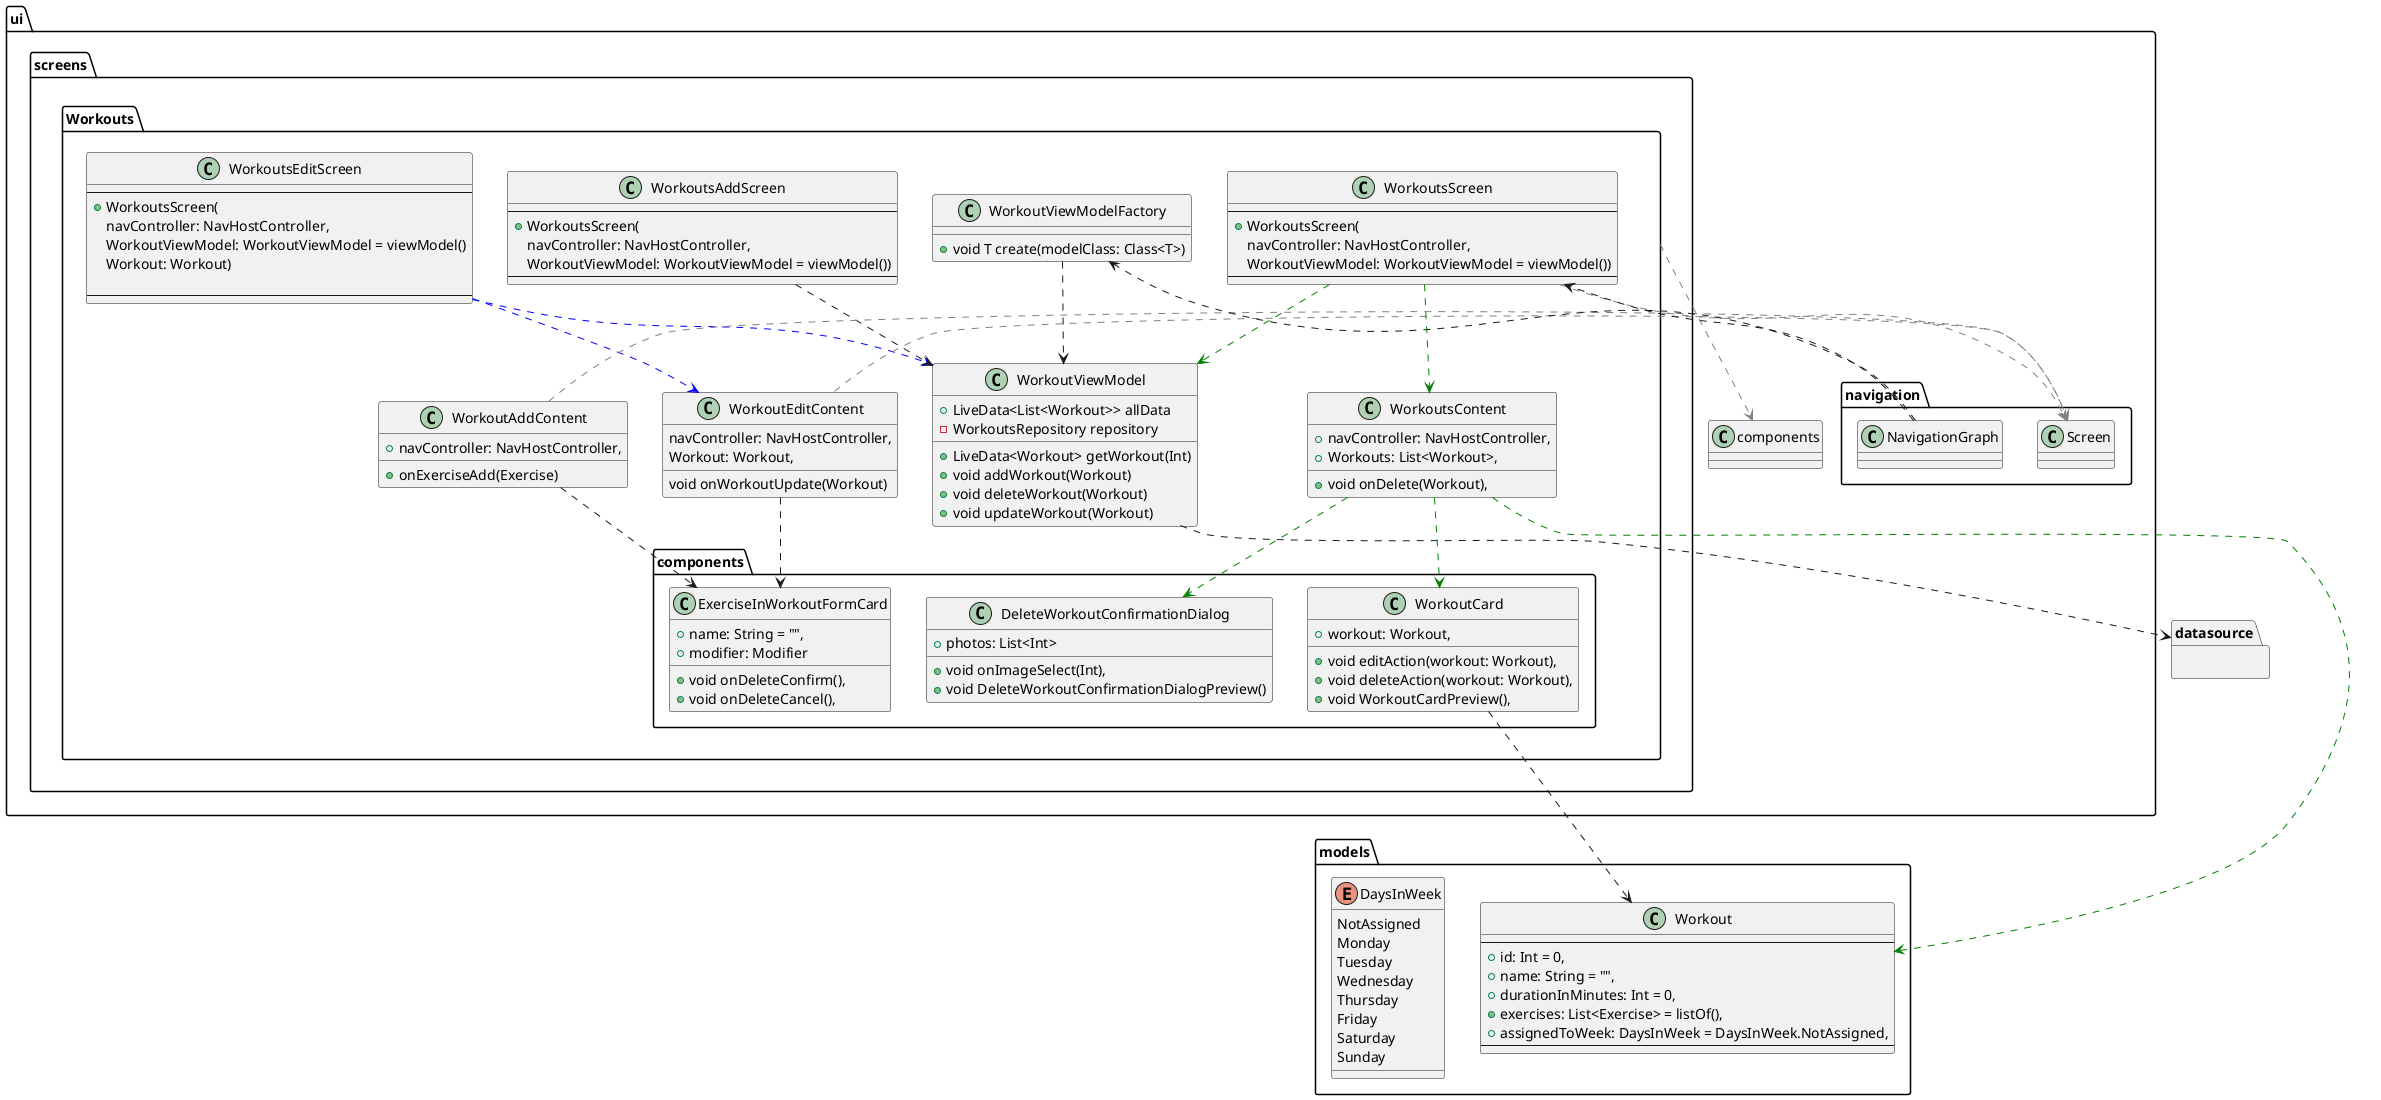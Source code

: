 @startuml
page 2x2
skinparam pageMargin 10
skinparam pageExternalColor gray
skinparam pageBorderColor black
skinparam groupInheritance 2



namespace datasource {
}

namespace models {
    class Workout {
--
+ id: Int = 0,
+ name: String = "",
+ durationInMinutes: Int = 0,
+ exercises: List<Exercise> = listOf(),
+ assignedToWeek: DaysInWeek = DaysInWeek.NotAssigned,
--
    }

    enum DaysInWeek {
        NotAssigned
        Monday
        Tuesday
        Wednesday
        Thursday
        Friday
        Saturday
        Sunday
    }
}


namespace ui.screens.Workouts {
    class WorkoutsScreen {
    --
    + WorkoutsScreen(
    navController: NavHostController,
    WorkoutViewModel: WorkoutViewModel = viewModel())
    --
    }

  class WorkoutsAddScreen {
    --
   +  WorkoutsScreen(
    navController: NavHostController,
    WorkoutViewModel: WorkoutViewModel = viewModel())
    --
    }

  class WorkoutsEditScreen {
    --
    + WorkoutsScreen(
    navController: NavHostController,
    WorkoutViewModel: WorkoutViewModel = viewModel()
    Workout: Workout)

    --
    }

together {
   class WorkoutViewModel {
   + LiveData<List<Workout>> allData
   - WorkoutsRepository repository
   + LiveData<Workout> getWorkout(Int)
   + void addWorkout(Workout)
   + void deleteWorkout(Workout)
   + void updateWorkout(Workout)
   }

   class WorkoutViewModelFactory {
   + void T create(modelClass: Class<T>)
   }
}


   class WorkoutsContent {
   + navController: NavHostController,
   + Workouts: List<Workout>,
   + void onDelete(Workout),
   }

   class WorkoutAddContent {
   + navController: NavHostController,
   +onExerciseAdd(Exercise)
   }

   class WorkoutEditContent {
       navController: NavHostController,
       Workout: Workout,
       void onWorkoutUpdate(Workout)
   }
}

namespace ui.screens.Workouts.components {
    class WorkoutCard {
    + workout: Workout,
    + void editAction(workout: Workout),
    + void deleteAction(workout: Workout),
    + void WorkoutCardPreview(),
    }
    class ExerciseInWorkoutFormCard {
    + name: String = "",
    + void onDeleteConfirm(),
    + void onDeleteCancel(),
    + modifier: Modifier
    }
    class  DeleteWorkoutConfirmationDialog {
        + void onImageSelect(Int),
        + photos: List<Int>
        + void DeleteWorkoutConfirmationDialogPreview()
    }
}

class ui.navigation.Screen {
}

ui.screens.Workouts.WorkoutsEditScreen .[#blue].> ui.screens.Workouts.WorkoutEditContent
ui.screens.Workouts.WorkoutsEditScreen .[#blue].> ui.screens.Workouts.WorkoutViewModel
ui.screens.Workouts.WorkoutsAddScreen ..> ui.screens.Workouts.WorkoutViewModel

ui.screens.Workouts.WorkoutAddContent .[#gray].> ui.navigation.Screen
ui.screens.Workouts.WorkoutEditContent .[#gray].> ui.navigation.Screen
ui.screens.Workouts.WorkoutsScreen .[#gray].> ui.navigation.Screen

'each screen uses components in ui
ui.navigation.NavigationGraph ..> ui.screens.Workouts.WorkoutsScreen
ui.navigation.NavigationGraph ..> ui.screens.Workouts.WorkoutViewModelFactory

ui.screens.Workouts.WorkoutViewModelFactory ..> ui.screens.Workouts.WorkoutViewModel

ui.screens.Workouts.WorkoutsContent .[#green].> models.Workout
ui.screens.Workouts.components.WorkoutCard ..> models.Workout

ui.screens.Workouts.WorkoutsScreen .[#green].> ui.screens.Workouts.WorkoutViewModel

ui.screens.Workouts.WorkoutViewModel ..> datasource

ui.screens.Workouts.WorkoutsContent .[#green].> ui.screens.Workouts.components.WorkoutCard
ui.screens.Workouts.WorkoutsContent .[#green].> ui.screens.Workouts.components.DeleteWorkoutConfirmationDialog

ui.screens.Workouts.WorkoutsScreen .[#green].> ui.screens.Workouts.WorkoutsContent

ui.screens.Workouts .[#gray].> ui.components

ui.screens.Workouts.WorkoutAddContent ..>  ui.screens.Workouts.components.ExerciseInWorkoutFormCard
ui.screens.Workouts.WorkoutEditContent ..> ui.screens.Workouts.components.ExerciseInWorkoutFormCard

@enduml